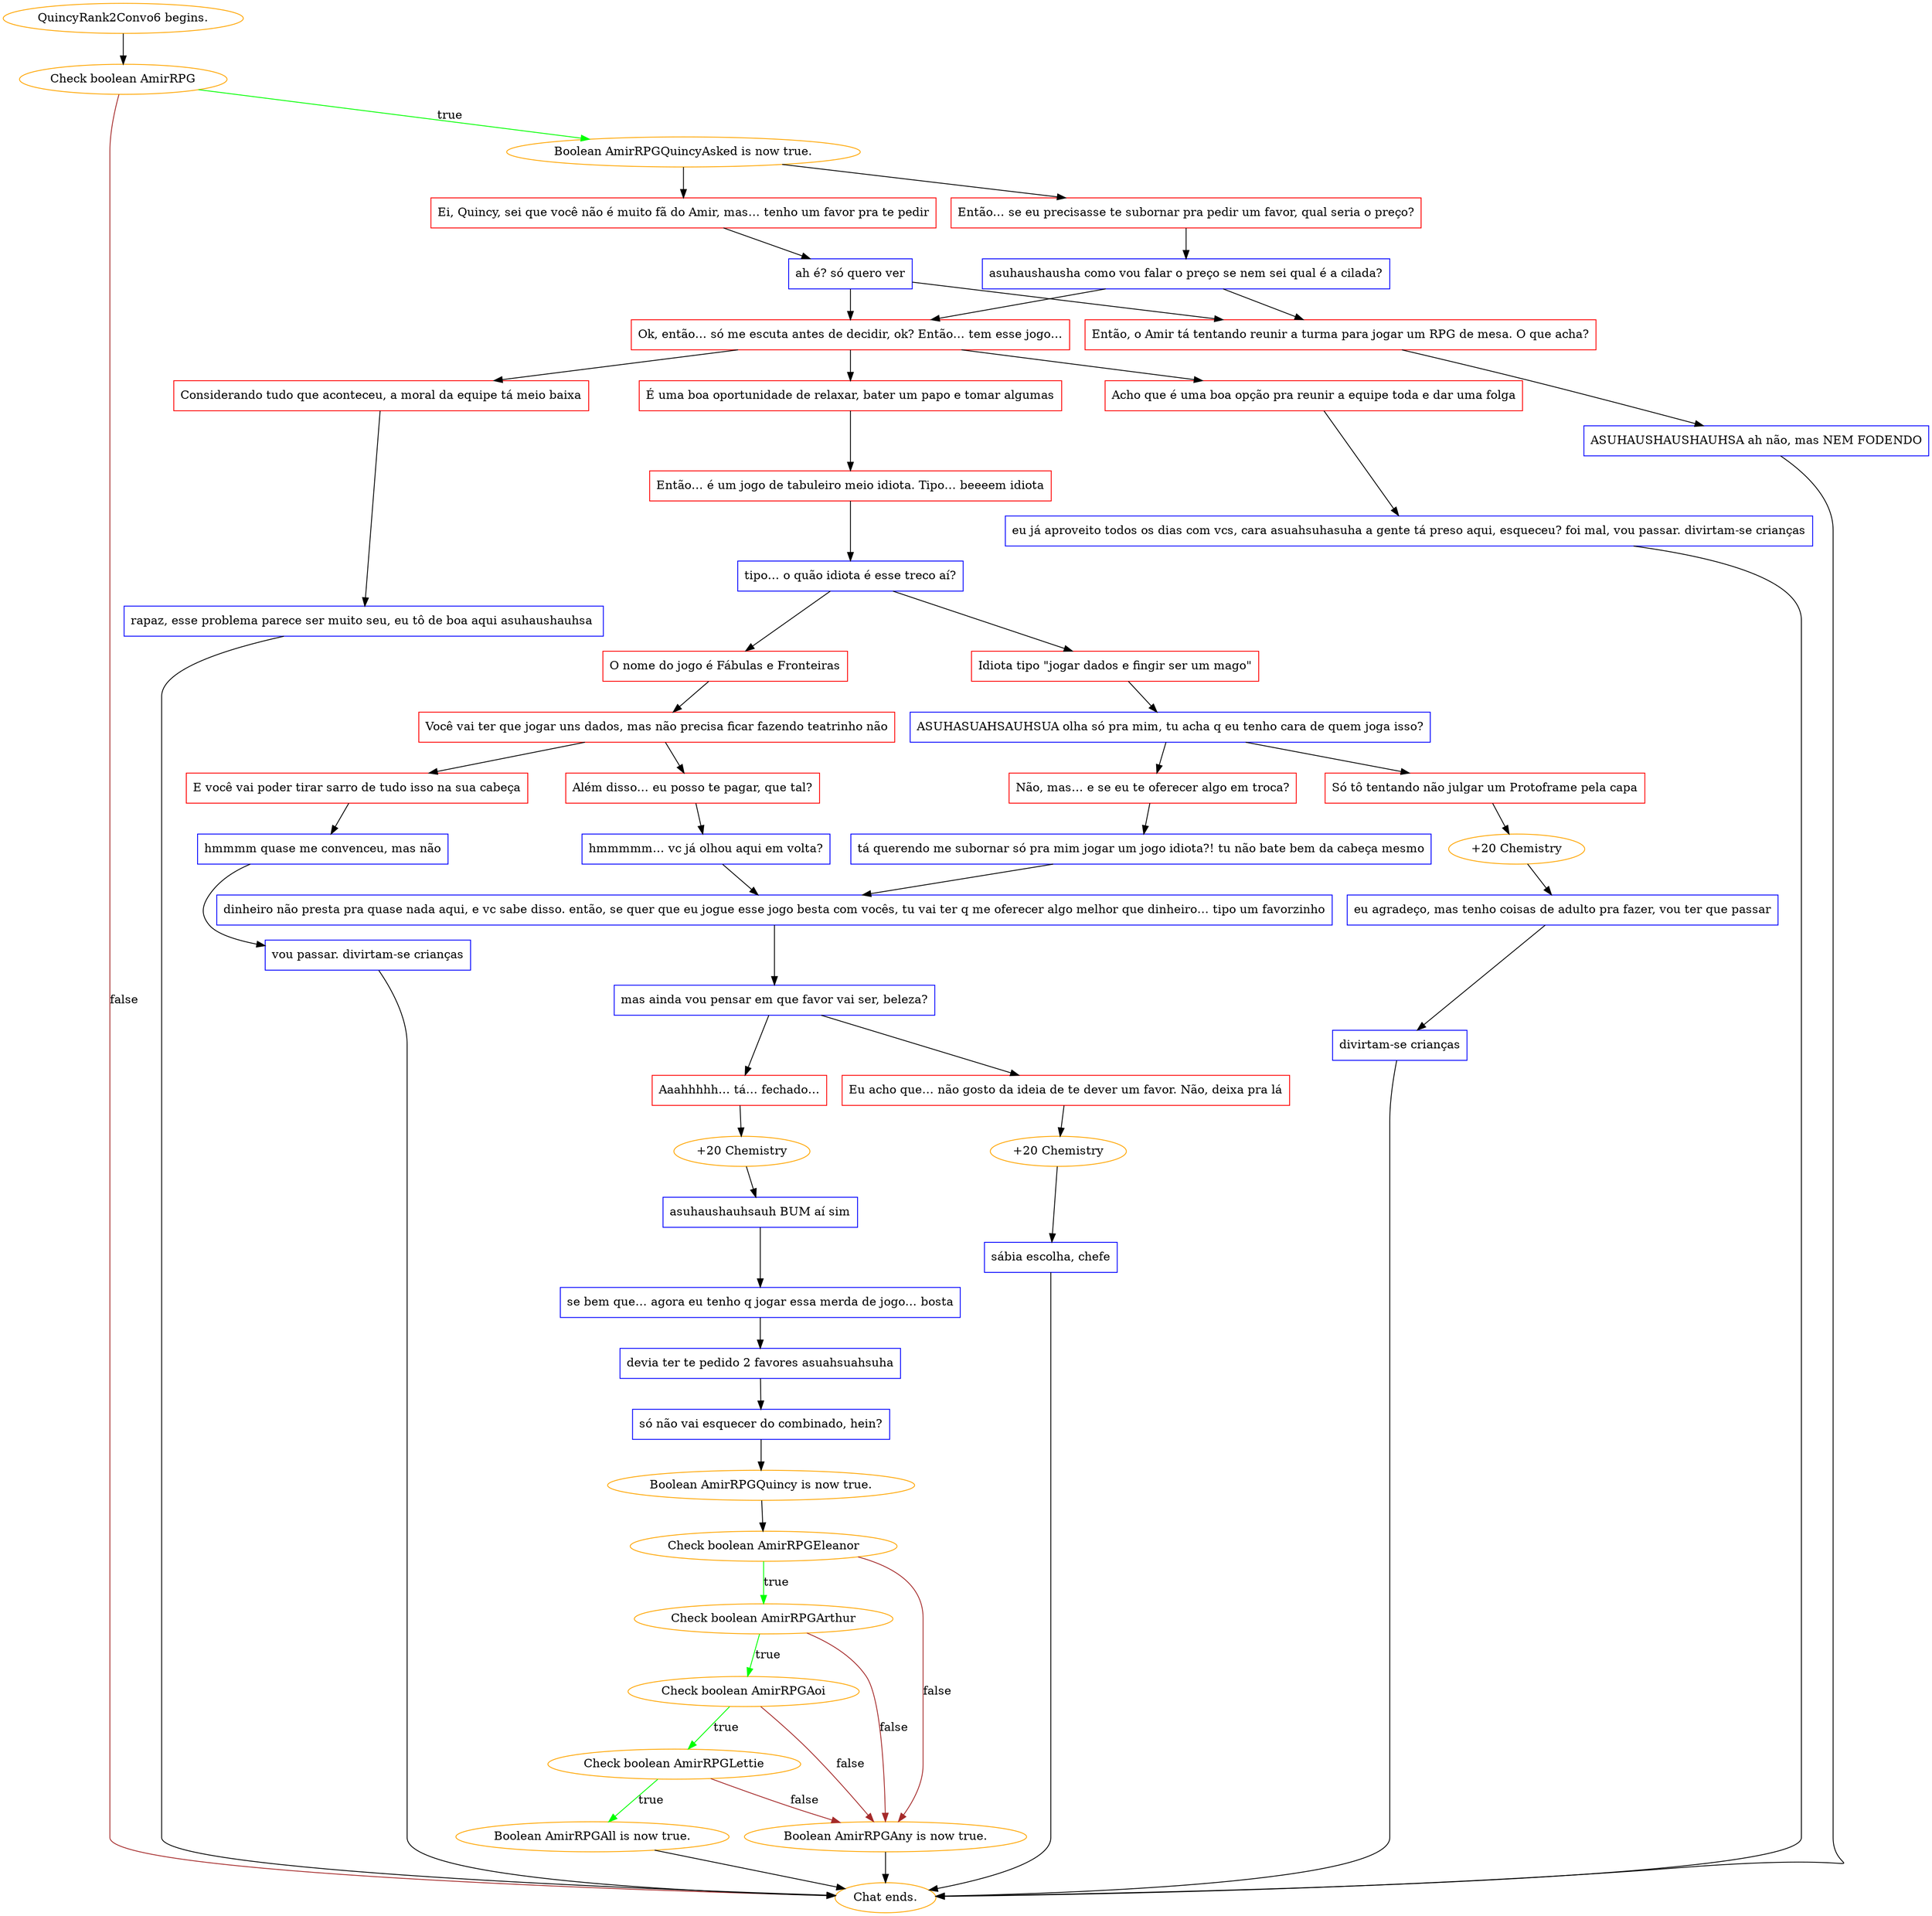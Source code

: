 digraph {
	"QuincyRank2Convo6 begins." [color=orange];
		"QuincyRank2Convo6 begins." -> j1412837103;
	j1412837103 [label="Check boolean AmirRPG",color=orange];
		j1412837103 -> j2101478979 [label=true,color=green];
		j1412837103 -> "Chat ends." [label=false,color=brown];
	j2101478979 [label="Boolean AmirRPGQuincyAsked is now true.",color=orange];
		j2101478979 -> j647273496;
		j2101478979 -> j4264601134;
	"Chat ends." [color=orange];
	j647273496 [label="Ei, Quincy, sei que você não é muito fã do Amir, mas… tenho um favor pra te pedir",shape=box,color=red];
		j647273496 -> j1062368849;
	j4264601134 [label="Então… se eu precisasse te subornar pra pedir um favor, qual seria o preço?",shape=box,color=red];
		j4264601134 -> j3111906406;
	j1062368849 [label="ah é? só quero ver",shape=box,color=blue];
		j1062368849 -> j3878811757;
		j1062368849 -> j1970138898;
	j3111906406 [label="asuhaushausha como vou falar o preço se nem sei qual é a cilada?",shape=box,color=blue];
		j3111906406 -> j3878811757;
		j3111906406 -> j1970138898;
	j3878811757 [label="Ok, então… só me escuta antes de decidir, ok? Então… tem esse jogo…",shape=box,color=red];
		j3878811757 -> j1858480692;
		j3878811757 -> j503584596;
		j3878811757 -> j3232473147;
	j1970138898 [label="Então, o Amir tá tentando reunir a turma para jogar um RPG de mesa. O que acha?",shape=box,color=red];
		j1970138898 -> j2558650635;
	j1858480692 [label="Acho que é uma boa opção pra reunir a equipe toda e dar uma folga",shape=box,color=red];
		j1858480692 -> j4188318016;
	j503584596 [label="É uma boa oportunidade de relaxar, bater um papo e tomar algumas",shape=box,color=red];
		j503584596 -> j1793595288;
	j3232473147 [label="Considerando tudo que aconteceu, a moral da equipe tá meio baixa",shape=box,color=red];
		j3232473147 -> j485310256;
	j2558650635 [label="ASUHAUSHAUSHAUHSA ah não, mas NEM FODENDO",shape=box,color=blue];
		j2558650635 -> "Chat ends.";
	j4188318016 [label="eu já aproveito todos os dias com vcs, cara asuahsuhasuha a gente tá preso aqui, esqueceu? foi mal, vou passar. divirtam-se crianças",shape=box,color=blue];
		j4188318016 -> "Chat ends.";
	j1793595288 [label="Então… é um jogo de tabuleiro meio idiota. Tipo… beeeem idiota",shape=box,color=red];
		j1793595288 -> j3829563351;
	j485310256 [label="rapaz, esse problema parece ser muito seu, eu tô de boa aqui asuhaushauhsa ",shape=box,color=blue];
		j485310256 -> "Chat ends.";
	j3829563351 [label="tipo… o quão idiota é esse treco aí?",shape=box,color=blue];
		j3829563351 -> j329142437;
		j3829563351 -> j2611835888;
	j329142437 [label="Idiota tipo \"jogar dados e fingir ser um mago\"",shape=box,color=red];
		j329142437 -> j3042752156;
	j2611835888 [label="O nome do jogo é Fábulas e Fronteiras",shape=box,color=red];
		j2611835888 -> j1646483729;
	j3042752156 [label="ASUHASUAHSAUHSUA olha só pra mim, tu acha q eu tenho cara de quem joga isso?",shape=box,color=blue];
		j3042752156 -> j1055334143;
		j3042752156 -> j1872906682;
	j1646483729 [label="Você vai ter que jogar uns dados, mas não precisa ficar fazendo teatrinho não",shape=box,color=red];
		j1646483729 -> j2893409382;
		j1646483729 -> j2993545957;
	j1055334143 [label="Só tô tentando não julgar um Protoframe pela capa",shape=box,color=red];
		j1055334143 -> j3259952292;
	j1872906682 [label="Não, mas… e se eu te oferecer algo em troca?",shape=box,color=red];
		j1872906682 -> j2943328357;
	j2893409382 [label="Além disso… eu posso te pagar, que tal?",shape=box,color=red];
		j2893409382 -> j1385428332;
	j2993545957 [label="E você vai poder tirar sarro de tudo isso na sua cabeça",shape=box,color=red];
		j2993545957 -> j212468946;
	j3259952292 [label="+20 Chemistry",color=orange];
		j3259952292 -> j2753756370;
	j2943328357 [label="tá querendo me subornar só pra mim jogar um jogo idiota?! tu não bate bem da cabeça mesmo",shape=box,color=blue];
		j2943328357 -> j1492124448;
	j1385428332 [label="hmmmmm… vc já olhou aqui em volta?",shape=box,color=blue];
		j1385428332 -> j1492124448;
	j212468946 [label="hmmmm quase me convenceu, mas não",shape=box,color=blue];
		j212468946 -> j2218354970;
	j2753756370 [label="eu agradeço, mas tenho coisas de adulto pra fazer, vou ter que passar",shape=box,color=blue];
		j2753756370 -> j2179714345;
	j1492124448 [label="dinheiro não presta pra quase nada aqui, e vc sabe disso. então, se quer que eu jogue esse jogo besta com vocês, tu vai ter q me oferecer algo melhor que dinheiro… tipo um favorzinho",shape=box,color=blue];
		j1492124448 -> j251922712;
	j2218354970 [label="vou passar. divirtam-se crianças",shape=box,color=blue];
		j2218354970 -> "Chat ends.";
	j2179714345 [label="divirtam-se crianças",shape=box,color=blue];
		j2179714345 -> "Chat ends.";
	j251922712 [label="mas ainda vou pensar em que favor vai ser, beleza?",shape=box,color=blue];
		j251922712 -> j2305860921;
		j251922712 -> j3546684941;
	j2305860921 [label="Aaahhhhh… tá… fechado…",shape=box,color=red];
		j2305860921 -> j167226465;
	j3546684941 [label="Eu acho que… não gosto da ideia de te dever um favor. Não, deixa pra lá",shape=box,color=red];
		j3546684941 -> j2976098089;
	j167226465 [label="+20 Chemistry",color=orange];
		j167226465 -> j1696907424;
	j2976098089 [label="+20 Chemistry",color=orange];
		j2976098089 -> j52057745;
	j1696907424 [label="asuhaushauhsauh BUM aí sim",shape=box,color=blue];
		j1696907424 -> j2101257051;
	j52057745 [label="sábia escolha, chefe",shape=box,color=blue];
		j52057745 -> "Chat ends.";
	j2101257051 [label="se bem que… agora eu tenho q jogar essa merda de jogo… bosta",shape=box,color=blue];
		j2101257051 -> j3604313652;
	j3604313652 [label="devia ter te pedido 2 favores asuahsuahsuha",shape=box,color=blue];
		j3604313652 -> j493299264;
	j493299264 [label="só não vai esquecer do combinado, hein?",shape=box,color=blue];
		j493299264 -> j1432973675;
	j1432973675 [label="Boolean AmirRPGQuincy is now true.",color=orange];
		j1432973675 -> j1143766779;
	j1143766779 [label="Check boolean AmirRPGEleanor",color=orange];
		j1143766779 -> j2738107974 [label=true,color=green];
		j1143766779 -> j1992773596 [label=false,color=brown];
	j2738107974 [label="Check boolean AmirRPGArthur",color=orange];
		j2738107974 -> j3183237972 [label=true,color=green];
		j2738107974 -> j1992773596 [label=false,color=brown];
	j1992773596 [label="Boolean AmirRPGAny is now true.",color=orange];
		j1992773596 -> "Chat ends.";
	j3183237972 [label="Check boolean AmirRPGAoi",color=orange];
		j3183237972 -> j3978111885 [label=true,color=green];
		j3183237972 -> j1992773596 [label=false,color=brown];
	j3978111885 [label="Check boolean AmirRPGLettie",color=orange];
		j3978111885 -> j2677000302 [label=true,color=green];
		j3978111885 -> j1992773596 [label=false,color=brown];
	j2677000302 [label="Boolean AmirRPGAll is now true.",color=orange];
		j2677000302 -> "Chat ends.";
}